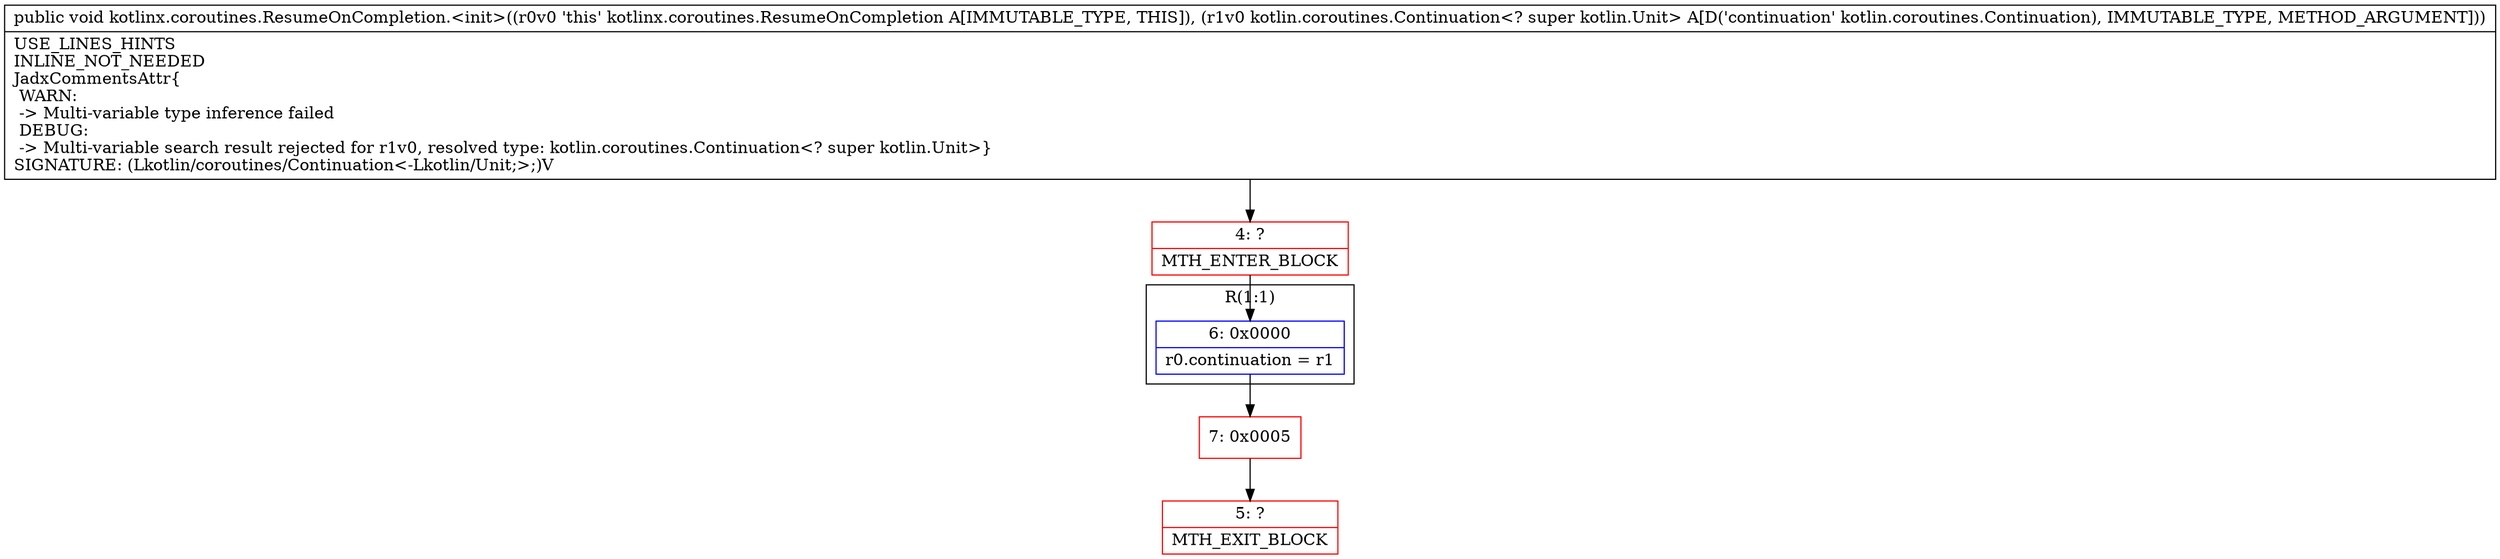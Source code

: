digraph "CFG forkotlinx.coroutines.ResumeOnCompletion.\<init\>(Lkotlin\/coroutines\/Continuation;)V" {
subgraph cluster_Region_130222717 {
label = "R(1:1)";
node [shape=record,color=blue];
Node_6 [shape=record,label="{6\:\ 0x0000|r0.continuation = r1\l}"];
}
Node_4 [shape=record,color=red,label="{4\:\ ?|MTH_ENTER_BLOCK\l}"];
Node_7 [shape=record,color=red,label="{7\:\ 0x0005}"];
Node_5 [shape=record,color=red,label="{5\:\ ?|MTH_EXIT_BLOCK\l}"];
MethodNode[shape=record,label="{public void kotlinx.coroutines.ResumeOnCompletion.\<init\>((r0v0 'this' kotlinx.coroutines.ResumeOnCompletion A[IMMUTABLE_TYPE, THIS]), (r1v0 kotlin.coroutines.Continuation\<? super kotlin.Unit\> A[D('continuation' kotlin.coroutines.Continuation), IMMUTABLE_TYPE, METHOD_ARGUMENT]))  | USE_LINES_HINTS\lINLINE_NOT_NEEDED\lJadxCommentsAttr\{\l WARN: \l \-\> Multi\-variable type inference failed\l DEBUG: \l \-\> Multi\-variable search result rejected for r1v0, resolved type: kotlin.coroutines.Continuation\<? super kotlin.Unit\>\}\lSIGNATURE: (Lkotlin\/coroutines\/Continuation\<\-Lkotlin\/Unit;\>;)V\l}"];
MethodNode -> Node_4;Node_6 -> Node_7;
Node_4 -> Node_6;
Node_7 -> Node_5;
}

